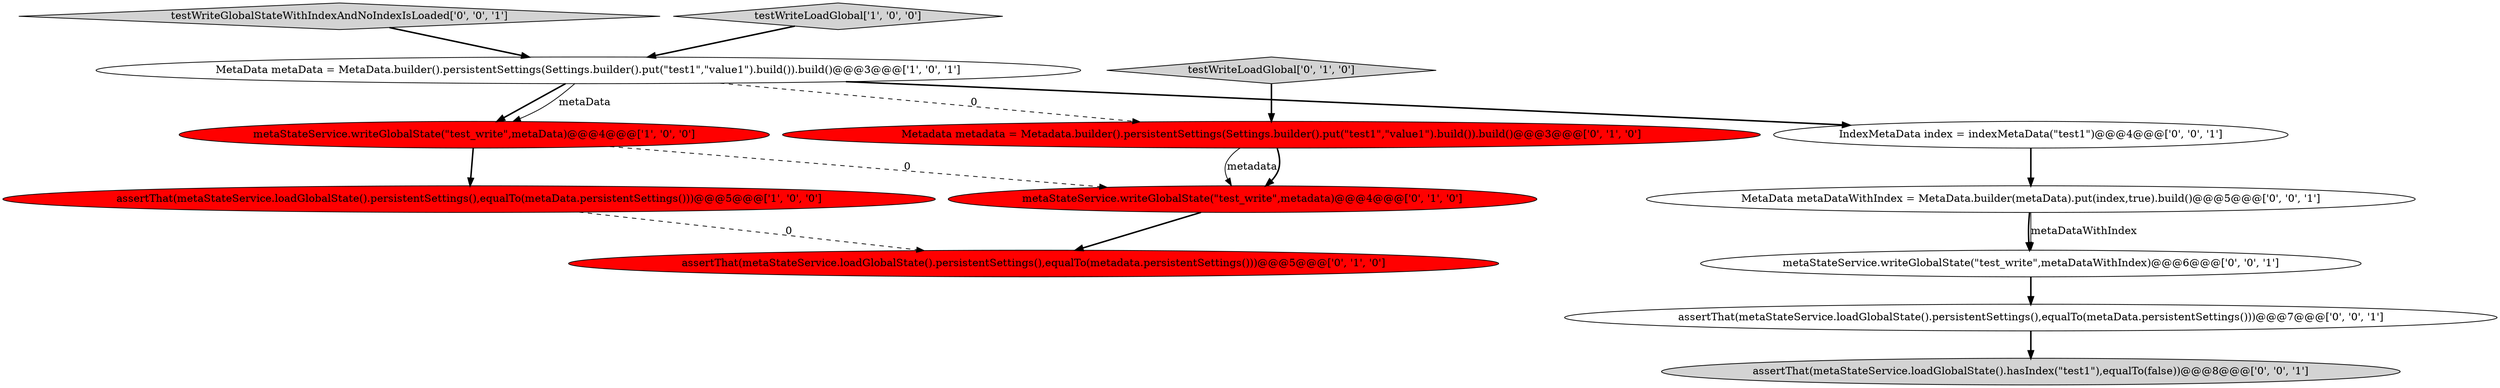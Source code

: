 digraph {
10 [style = filled, label = "testWriteGlobalStateWithIndexAndNoIndexIsLoaded['0', '0', '1']", fillcolor = lightgray, shape = diamond image = "AAA0AAABBB3BBB"];
7 [style = filled, label = "testWriteLoadGlobal['0', '1', '0']", fillcolor = lightgray, shape = diamond image = "AAA0AAABBB2BBB"];
13 [style = filled, label = "assertThat(metaStateService.loadGlobalState().hasIndex(\"test1\"),equalTo(false))@@@8@@@['0', '0', '1']", fillcolor = lightgray, shape = ellipse image = "AAA0AAABBB3BBB"];
11 [style = filled, label = "metaStateService.writeGlobalState(\"test_write\",metaDataWithIndex)@@@6@@@['0', '0', '1']", fillcolor = white, shape = ellipse image = "AAA0AAABBB3BBB"];
5 [style = filled, label = "assertThat(metaStateService.loadGlobalState().persistentSettings(),equalTo(metadata.persistentSettings()))@@@5@@@['0', '1', '0']", fillcolor = red, shape = ellipse image = "AAA1AAABBB2BBB"];
1 [style = filled, label = "assertThat(metaStateService.loadGlobalState().persistentSettings(),equalTo(metaData.persistentSettings()))@@@5@@@['1', '0', '0']", fillcolor = red, shape = ellipse image = "AAA1AAABBB1BBB"];
9 [style = filled, label = "MetaData metaDataWithIndex = MetaData.builder(metaData).put(index,true).build()@@@5@@@['0', '0', '1']", fillcolor = white, shape = ellipse image = "AAA0AAABBB3BBB"];
3 [style = filled, label = "testWriteLoadGlobal['1', '0', '0']", fillcolor = lightgray, shape = diamond image = "AAA0AAABBB1BBB"];
6 [style = filled, label = "metaStateService.writeGlobalState(\"test_write\",metadata)@@@4@@@['0', '1', '0']", fillcolor = red, shape = ellipse image = "AAA1AAABBB2BBB"];
8 [style = filled, label = "assertThat(metaStateService.loadGlobalState().persistentSettings(),equalTo(metaData.persistentSettings()))@@@7@@@['0', '0', '1']", fillcolor = white, shape = ellipse image = "AAA0AAABBB3BBB"];
0 [style = filled, label = "MetaData metaData = MetaData.builder().persistentSettings(Settings.builder().put(\"test1\",\"value1\").build()).build()@@@3@@@['1', '0', '1']", fillcolor = white, shape = ellipse image = "AAA0AAABBB1BBB"];
4 [style = filled, label = "Metadata metadata = Metadata.builder().persistentSettings(Settings.builder().put(\"test1\",\"value1\").build()).build()@@@3@@@['0', '1', '0']", fillcolor = red, shape = ellipse image = "AAA1AAABBB2BBB"];
2 [style = filled, label = "metaStateService.writeGlobalState(\"test_write\",metaData)@@@4@@@['1', '0', '0']", fillcolor = red, shape = ellipse image = "AAA1AAABBB1BBB"];
12 [style = filled, label = "IndexMetaData index = indexMetaData(\"test1\")@@@4@@@['0', '0', '1']", fillcolor = white, shape = ellipse image = "AAA0AAABBB3BBB"];
11->8 [style = bold, label=""];
10->0 [style = bold, label=""];
6->5 [style = bold, label=""];
0->4 [style = dashed, label="0"];
4->6 [style = solid, label="metadata"];
0->2 [style = bold, label=""];
1->5 [style = dashed, label="0"];
7->4 [style = bold, label=""];
9->11 [style = bold, label=""];
8->13 [style = bold, label=""];
12->9 [style = bold, label=""];
9->11 [style = solid, label="metaDataWithIndex"];
4->6 [style = bold, label=""];
2->1 [style = bold, label=""];
3->0 [style = bold, label=""];
0->12 [style = bold, label=""];
0->2 [style = solid, label="metaData"];
2->6 [style = dashed, label="0"];
}
